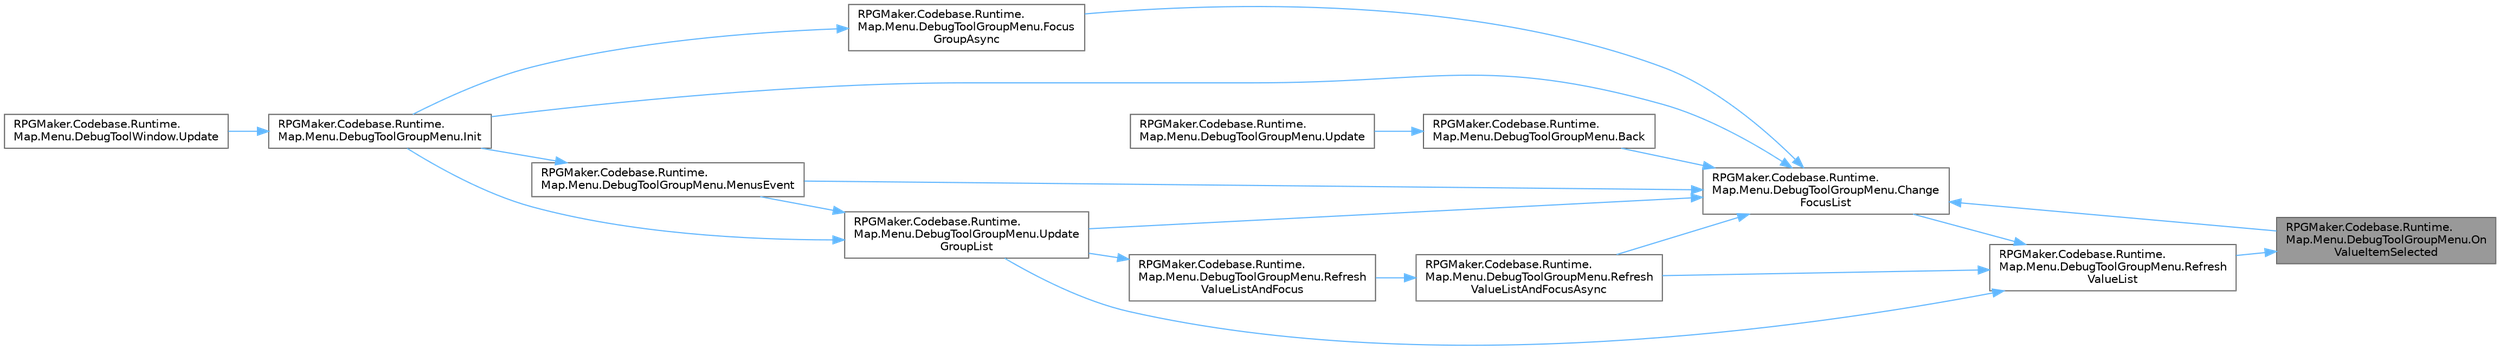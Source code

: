 digraph "RPGMaker.Codebase.Runtime.Map.Menu.DebugToolGroupMenu.OnValueItemSelected"
{
 // LATEX_PDF_SIZE
  bgcolor="transparent";
  edge [fontname=Helvetica,fontsize=10,labelfontname=Helvetica,labelfontsize=10];
  node [fontname=Helvetica,fontsize=10,shape=box,height=0.2,width=0.4];
  rankdir="RL";
  Node1 [id="Node000001",label="RPGMaker.Codebase.Runtime.\lMap.Menu.DebugToolGroupMenu.On\lValueItemSelected",height=0.2,width=0.4,color="gray40", fillcolor="grey60", style="filled", fontcolor="black",tooltip=" "];
  Node1 -> Node2 [id="edge1_Node000001_Node000002",dir="back",color="steelblue1",style="solid",tooltip=" "];
  Node2 [id="Node000002",label="RPGMaker.Codebase.Runtime.\lMap.Menu.DebugToolGroupMenu.Refresh\lValueList",height=0.2,width=0.4,color="grey40", fillcolor="white", style="filled",URL="$d0/d74/class_r_p_g_maker_1_1_codebase_1_1_runtime_1_1_map_1_1_menu_1_1_debug_tool_group_menu.html#aae84a09093d7f1800ead961b21bc4fbf",tooltip=" "];
  Node2 -> Node3 [id="edge2_Node000002_Node000003",dir="back",color="steelblue1",style="solid",tooltip=" "];
  Node3 [id="Node000003",label="RPGMaker.Codebase.Runtime.\lMap.Menu.DebugToolGroupMenu.Change\lFocusList",height=0.2,width=0.4,color="grey40", fillcolor="white", style="filled",URL="$d0/d74/class_r_p_g_maker_1_1_codebase_1_1_runtime_1_1_map_1_1_menu_1_1_debug_tool_group_menu.html#a0c24a2bd1e2fd63c263849706b60f48b",tooltip="リストのフォーカス位置を変更する"];
  Node3 -> Node4 [id="edge3_Node000003_Node000004",dir="back",color="steelblue1",style="solid",tooltip=" "];
  Node4 [id="Node000004",label="RPGMaker.Codebase.Runtime.\lMap.Menu.DebugToolGroupMenu.Back",height=0.2,width=0.4,color="grey40", fillcolor="white", style="filled",URL="$d0/d74/class_r_p_g_maker_1_1_codebase_1_1_runtime_1_1_map_1_1_menu_1_1_debug_tool_group_menu.html#a7a6eae9ff675c74b7e7b8c0283b1a964",tooltip=" "];
  Node4 -> Node5 [id="edge4_Node000004_Node000005",dir="back",color="steelblue1",style="solid",tooltip=" "];
  Node5 [id="Node000005",label="RPGMaker.Codebase.Runtime.\lMap.Menu.DebugToolGroupMenu.Update",height=0.2,width=0.4,color="grey40", fillcolor="white", style="filled",URL="$d0/d74/class_r_p_g_maker_1_1_codebase_1_1_runtime_1_1_map_1_1_menu_1_1_debug_tool_group_menu.html#ab86031c9a746158375c8820d1f0cb8ad",tooltip=" "];
  Node3 -> Node6 [id="edge5_Node000003_Node000006",dir="back",color="steelblue1",style="solid",tooltip=" "];
  Node6 [id="Node000006",label="RPGMaker.Codebase.Runtime.\lMap.Menu.DebugToolGroupMenu.Focus\lGroupAsync",height=0.2,width=0.4,color="grey40", fillcolor="white", style="filled",URL="$d0/d74/class_r_p_g_maker_1_1_codebase_1_1_runtime_1_1_map_1_1_menu_1_1_debug_tool_group_menu.html#abf7adfc037c4e3ede46f567b01fc9f33",tooltip=" "];
  Node6 -> Node7 [id="edge6_Node000006_Node000007",dir="back",color="steelblue1",style="solid",tooltip=" "];
  Node7 [id="Node000007",label="RPGMaker.Codebase.Runtime.\lMap.Menu.DebugToolGroupMenu.Init",height=0.2,width=0.4,color="grey40", fillcolor="white", style="filled",URL="$d0/d74/class_r_p_g_maker_1_1_codebase_1_1_runtime_1_1_map_1_1_menu_1_1_debug_tool_group_menu.html#a040f6956bd07e9facc2bc225a734cccd",tooltip=" "];
  Node7 -> Node8 [id="edge7_Node000007_Node000008",dir="back",color="steelblue1",style="solid",tooltip=" "];
  Node8 [id="Node000008",label="RPGMaker.Codebase.Runtime.\lMap.Menu.DebugToolWindow.Update",height=0.2,width=0.4,color="grey40", fillcolor="white", style="filled",URL="$de/d9d/class_r_p_g_maker_1_1_codebase_1_1_runtime_1_1_map_1_1_menu_1_1_debug_tool_window.html#a3193c261e8d8b1a3c736575282d80d29",tooltip=" "];
  Node3 -> Node7 [id="edge8_Node000003_Node000007",dir="back",color="steelblue1",style="solid",tooltip=" "];
  Node3 -> Node9 [id="edge9_Node000003_Node000009",dir="back",color="steelblue1",style="solid",tooltip=" "];
  Node9 [id="Node000009",label="RPGMaker.Codebase.Runtime.\lMap.Menu.DebugToolGroupMenu.MenusEvent",height=0.2,width=0.4,color="grey40", fillcolor="white", style="filled",URL="$d0/d74/class_r_p_g_maker_1_1_codebase_1_1_runtime_1_1_map_1_1_menu_1_1_debug_tool_group_menu.html#a8604f8932f652f8394f20df1c99b51d5",tooltip="上の項目による表示切替"];
  Node9 -> Node7 [id="edge10_Node000009_Node000007",dir="back",color="steelblue1",style="solid",tooltip=" "];
  Node3 -> Node1 [id="edge11_Node000003_Node000001",dir="back",color="steelblue1",style="solid",tooltip=" "];
  Node3 -> Node10 [id="edge12_Node000003_Node000010",dir="back",color="steelblue1",style="solid",tooltip=" "];
  Node10 [id="Node000010",label="RPGMaker.Codebase.Runtime.\lMap.Menu.DebugToolGroupMenu.Refresh\lValueListAndFocusAsync",height=0.2,width=0.4,color="grey40", fillcolor="white", style="filled",URL="$d0/d74/class_r_p_g_maker_1_1_codebase_1_1_runtime_1_1_map_1_1_menu_1_1_debug_tool_group_menu.html#aa687848ad412ed7353120e4103201cf1",tooltip=" "];
  Node10 -> Node11 [id="edge13_Node000010_Node000011",dir="back",color="steelblue1",style="solid",tooltip=" "];
  Node11 [id="Node000011",label="RPGMaker.Codebase.Runtime.\lMap.Menu.DebugToolGroupMenu.Refresh\lValueListAndFocus",height=0.2,width=0.4,color="grey40", fillcolor="white", style="filled",URL="$d0/d74/class_r_p_g_maker_1_1_codebase_1_1_runtime_1_1_map_1_1_menu_1_1_debug_tool_group_menu.html#ac5e18ec665800c67b23cdc15711a0dd9",tooltip=" "];
  Node11 -> Node12 [id="edge14_Node000011_Node000012",dir="back",color="steelblue1",style="solid",tooltip=" "];
  Node12 [id="Node000012",label="RPGMaker.Codebase.Runtime.\lMap.Menu.DebugToolGroupMenu.Update\lGroupList",height=0.2,width=0.4,color="grey40", fillcolor="white", style="filled",URL="$d0/d74/class_r_p_g_maker_1_1_codebase_1_1_runtime_1_1_map_1_1_menu_1_1_debug_tool_group_menu.html#a4ced8a2863da768ac2c85f3d3f871a5f",tooltip="アイテム表示"];
  Node12 -> Node7 [id="edge15_Node000012_Node000007",dir="back",color="steelblue1",style="solid",tooltip=" "];
  Node12 -> Node9 [id="edge16_Node000012_Node000009",dir="back",color="steelblue1",style="solid",tooltip=" "];
  Node3 -> Node12 [id="edge17_Node000003_Node000012",dir="back",color="steelblue1",style="solid",tooltip=" "];
  Node2 -> Node10 [id="edge18_Node000002_Node000010",dir="back",color="steelblue1",style="solid",tooltip=" "];
  Node2 -> Node12 [id="edge19_Node000002_Node000012",dir="back",color="steelblue1",style="solid",tooltip=" "];
}
